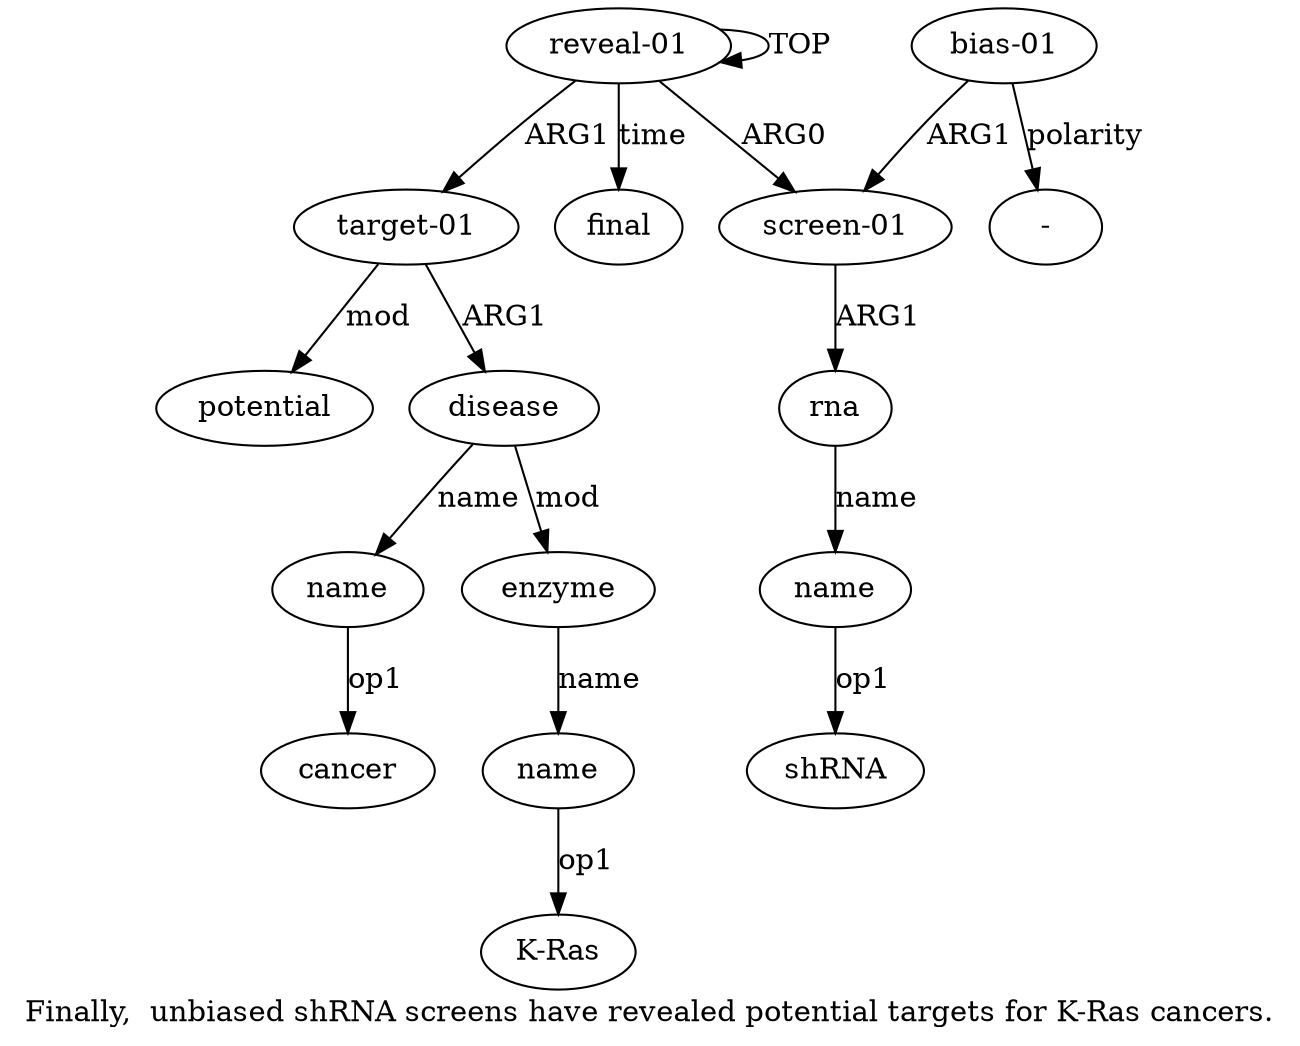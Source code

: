 digraph  {
	graph [label="Finally,  unbiased shRNA screens have revealed potential targets for K-Ras cancers."];
	node [label="\N"];
	"a9 K-Ras"	 [color=black,
		gold_ind=-1,
		gold_label="K-Ras",
		label="K-Ras",
		test_ind=-1,
		test_label="K-Ras"];
	a11	 [color=black,
		gold_ind=11,
		gold_label=final,
		label=final,
		test_ind=11,
		test_label=final];
	a10	 [color=black,
		gold_ind=10,
		gold_label=potential,
		label=potential,
		test_ind=10,
		test_label=potential];
	"a4 -"	 [color=black,
		gold_ind=-1,
		gold_label="-",
		label="-",
		test_ind=-1,
		test_label="-"];
	a1	 [color=black,
		gold_ind=1,
		gold_label="screen-01",
		label="screen-01",
		test_ind=1,
		test_label="screen-01"];
	a2	 [color=black,
		gold_ind=2,
		gold_label=rna,
		label=rna,
		test_ind=2,
		test_label=rna];
	a1 -> a2 [key=0,
	color=black,
	gold_label=ARG1,
	label=ARG1,
	test_label=ARG1];
a0 [color=black,
	gold_ind=0,
	gold_label="reveal-01",
	label="reveal-01",
	test_ind=0,
	test_label="reveal-01"];
a0 -> a11 [key=0,
color=black,
gold_label=time,
label=time,
test_label=time];
a0 -> a1 [key=0,
color=black,
gold_label=ARG0,
label=ARG0,
test_label=ARG0];
a0 -> a0 [key=0,
color=black,
gold_label=TOP,
label=TOP,
test_label=TOP];
a5 [color=black,
gold_ind=5,
gold_label="target-01",
label="target-01",
test_ind=5,
test_label="target-01"];
a0 -> a5 [key=0,
color=black,
gold_label=ARG1,
label=ARG1,
test_label=ARG1];
a3 [color=black,
gold_ind=3,
gold_label=name,
label=name,
test_ind=3,
test_label=name];
"a3 shRNA" [color=black,
gold_ind=-1,
gold_label=shRNA,
label=shRNA,
test_ind=-1,
test_label=shRNA];
a3 -> "a3 shRNA" [key=0,
color=black,
gold_label=op1,
label=op1,
test_label=op1];
a2 -> a3 [key=0,
color=black,
gold_label=name,
label=name,
test_label=name];
a5 -> a10 [key=0,
color=black,
gold_label=mod,
label=mod,
test_label=mod];
a6 [color=black,
gold_ind=6,
gold_label=disease,
label=disease,
test_ind=6,
test_label=disease];
a5 -> a6 [key=0,
color=black,
gold_label=ARG1,
label=ARG1,
test_label=ARG1];
a4 [color=black,
gold_ind=4,
gold_label="bias-01",
label="bias-01",
test_ind=4,
test_label="bias-01"];
a4 -> "a4 -" [key=0,
color=black,
gold_label=polarity,
label=polarity,
test_label=polarity];
a4 -> a1 [key=0,
color=black,
gold_label=ARG1,
label=ARG1,
test_label=ARG1];
a7 [color=black,
gold_ind=7,
gold_label=name,
label=name,
test_ind=7,
test_label=name];
"a7 cancer" [color=black,
gold_ind=-1,
gold_label=cancer,
label=cancer,
test_ind=-1,
test_label=cancer];
a7 -> "a7 cancer" [key=0,
color=black,
gold_label=op1,
label=op1,
test_label=op1];
a6 -> a7 [key=0,
color=black,
gold_label=name,
label=name,
test_label=name];
a8 [color=black,
gold_ind=8,
gold_label=enzyme,
label=enzyme,
test_ind=8,
test_label=enzyme];
a6 -> a8 [key=0,
color=black,
gold_label=mod,
label=mod,
test_label=mod];
a9 [color=black,
gold_ind=9,
gold_label=name,
label=name,
test_ind=9,
test_label=name];
a9 -> "a9 K-Ras" [key=0,
color=black,
gold_label=op1,
label=op1,
test_label=op1];
a8 -> a9 [key=0,
color=black,
gold_label=name,
label=name,
test_label=name];
}
